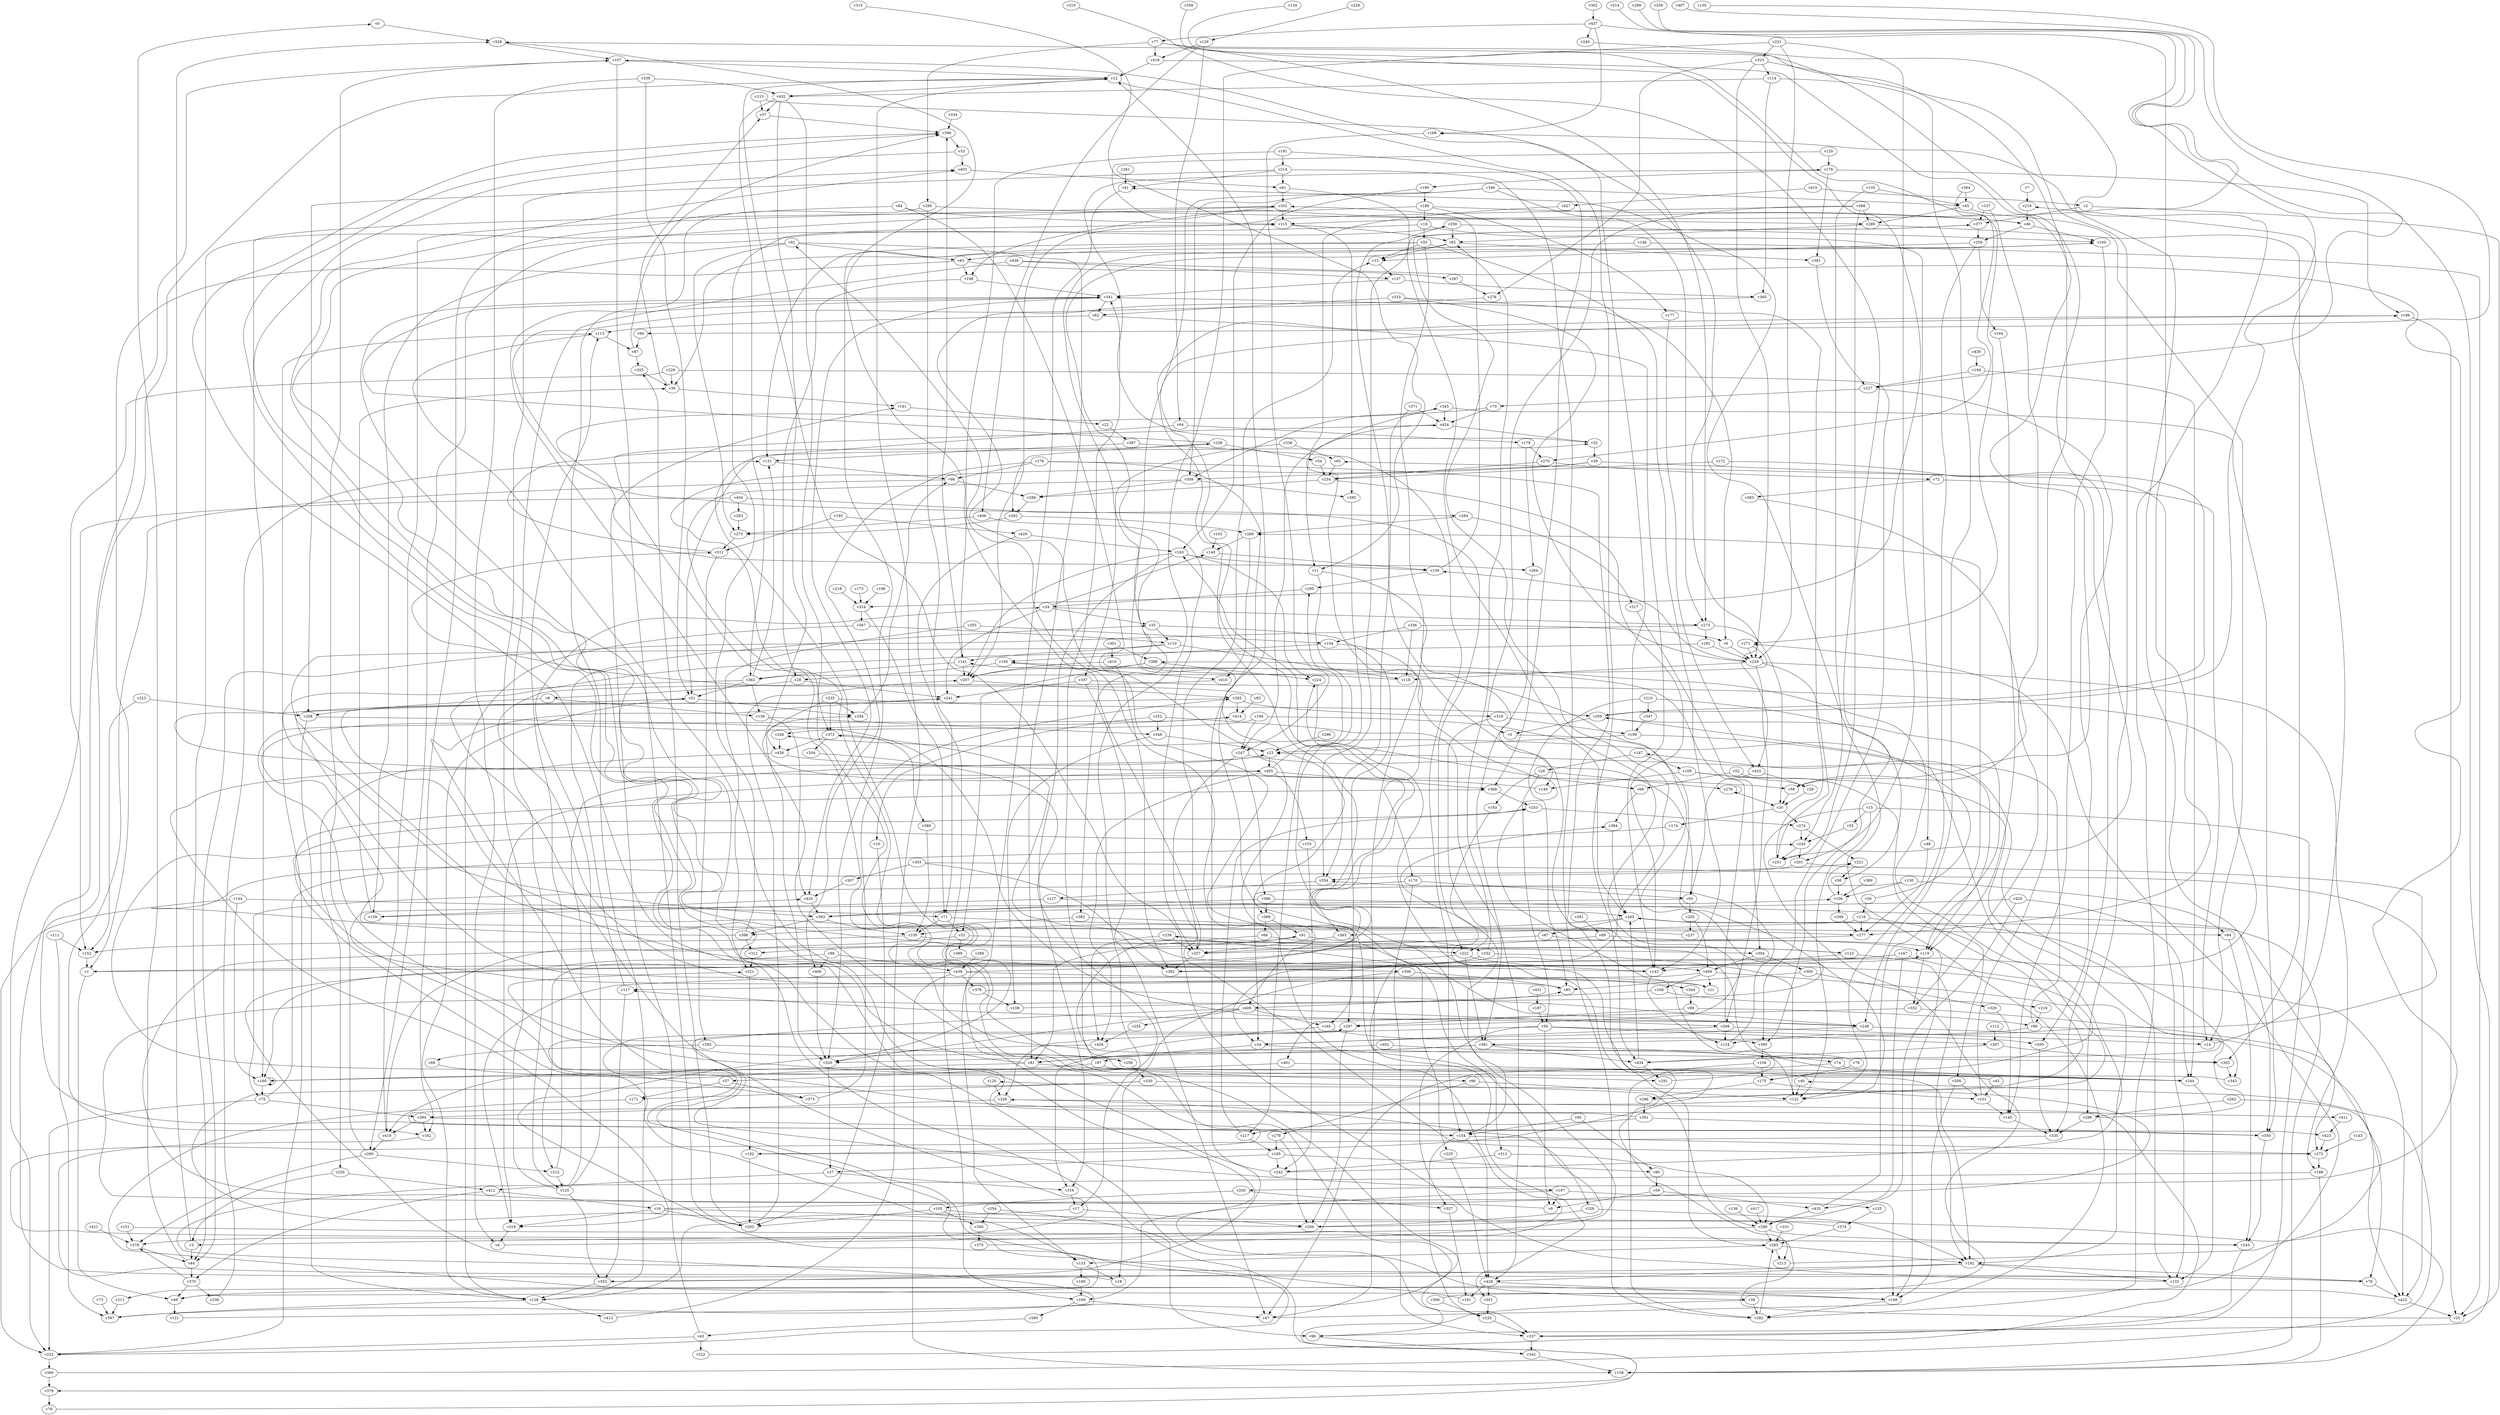 // Benchmark game 649 - 440 vertices
// time_bound: 41
// targets: v399
digraph G {
    v0 [name="v0", player=0];
    v1 [name="v1", player=1];
    v2 [name="v2", player=1];
    v3 [name="v3", player=0];
    v4 [name="v4", player=1];
    v5 [name="v5", player=0];
    v6 [name="v6", player=0];
    v7 [name="v7", player=0];
    v8 [name="v8", player=1];
    v9 [name="v9", player=0];
    v10 [name="v10", player=0];
    v11 [name="v11", player=1];
    v12 [name="v12", player=0];
    v13 [name="v13", player=0];
    v14 [name="v14", player=0];
    v15 [name="v15", player=1];
    v16 [name="v16", player=1];
    v17 [name="v17", player=0];
    v18 [name="v18", player=0];
    v19 [name="v19", player=0];
    v20 [name="v20", player=1];
    v21 [name="v21", player=1];
    v22 [name="v22", player=0];
    v23 [name="v23", player=1];
    v24 [name="v24", player=1];
    v25 [name="v25", player=0];
    v26 [name="v26", player=0];
    v27 [name="v27", player=0];
    v28 [name="v28", player=0];
    v29 [name="v29", player=1];
    v30 [name="v30", player=0];
    v31 [name="v31", player=1];
    v32 [name="v32", player=0];
    v33 [name="v33", player=0];
    v34 [name="v34", player=0];
    v35 [name="v35", player=1];
    v36 [name="v36", player=0];
    v37 [name="v37", player=1];
    v38 [name="v38", player=1];
    v39 [name="v39", player=1];
    v40 [name="v40", player=0];
    v41 [name="v41", player=1];
    v42 [name="v42", player=0];
    v43 [name="v43", player=0];
    v44 [name="v44", player=1];
    v45 [name="v45", player=0];
    v46 [name="v46", player=0];
    v47 [name="v47", player=0];
    v48 [name="v48", player=1];
    v49 [name="v49", player=0];
    v50 [name="v50", player=1];
    v51 [name="v51", player=0];
    v52 [name="v52", player=1];
    v53 [name="v53", player=1];
    v54 [name="v54", player=1];
    v55 [name="v55", player=0];
    v56 [name="v56", player=0];
    v57 [name="v57", player=0];
    v58 [name="v58", player=0];
    v59 [name="v59", player=1];
    v60 [name="v60", player=0];
    v61 [name="v61", player=1];
    v62 [name="v62", player=0];
    v63 [name="v63", player=0];
    v64 [name="v64", player=1];
    v65 [name="v65", player=0];
    v66 [name="v66", player=1];
    v67 [name="v67", player=1];
    v68 [name="v68", player=1];
    v69 [name="v69", player=0];
    v70 [name="v70", player=0];
    v71 [name="v71", player=1];
    v72 [name="v72", player=0];
    v73 [name="v73", player=1];
    v74 [name="v74", player=1];
    v75 [name="v75", player=0];
    v76 [name="v76", player=1];
    v77 [name="v77", player=0];
    v78 [name="v78", player=0];
    v79 [name="v79", player=0];
    v80 [name="v80", player=0];
    v81 [name="v81", player=1];
    v82 [name="v82", player=0];
    v83 [name="v83", player=1];
    v84 [name="v84", player=1];
    v85 [name="v85", player=0];
    v86 [name="v86", player=1];
    v87 [name="v87", player=0];
    v88 [name="v88", player=1];
    v89 [name="v89", player=1];
    v90 [name="v90", player=1];
    v91 [name="v91", player=1];
    v92 [name="v92", player=1];
    v93 [name="v93", player=1];
    v94 [name="v94", player=0];
    v95 [name="v95", player=0];
    v96 [name="v96", player=1];
    v97 [name="v97", player=0];
    v98 [name="v98", player=1];
    v99 [name="v99", player=1];
    v100 [name="v100", player=0];
    v101 [name="v101", player=0];
    v102 [name="v102", player=0];
    v103 [name="v103", player=0];
    v104 [name="v104", player=0];
    v105 [name="v105", player=1];
    v106 [name="v106", player=1];
    v107 [name="v107", player=0];
    v108 [name="v108", player=0];
    v109 [name="v109", player=0];
    v110 [name="v110", player=0];
    v111 [name="v111", player=1];
    v112 [name="v112", player=1];
    v113 [name="v113", player=1];
    v114 [name="v114", player=1];
    v115 [name="v115", player=1];
    v116 [name="v116", player=1];
    v117 [name="v117", player=0];
    v118 [name="v118", player=0];
    v119 [name="v119", player=1];
    v120 [name="v120", player=1];
    v121 [name="v121", player=0];
    v122 [name="v122", player=1];
    v123 [name="v123", player=0];
    v124 [name="v124", player=0];
    v125 [name="v125", player=1];
    v126 [name="v126", player=0];
    v127 [name="v127", player=0];
    v128 [name="v128", player=1];
    v129 [name="v129", player=0];
    v130 [name="v130", player=1];
    v131 [name="v131", player=1];
    v132 [name="v132", player=0];
    v133 [name="v133", player=1];
    v134 [name="v134", player=1];
    v135 [name="v135", player=1];
    v136 [name="v136", player=1];
    v137 [name="v137", player=0];
    v138 [name="v138", player=1];
    v139 [name="v139", player=1];
    v140 [name="v140", player=1];
    v141 [name="v141", player=1];
    v142 [name="v142", player=0];
    v143 [name="v143", player=0];
    v144 [name="v144", player=0];
    v145 [name="v145", player=0];
    v146 [name="v146", player=1];
    v147 [name="v147", player=0];
    v148 [name="v148", player=0];
    v149 [name="v149", player=1];
    v150 [name="v150", player=0];
    v151 [name="v151", player=0];
    v152 [name="v152", player=1];
    v153 [name="v153", player=1];
    v154 [name="v154", player=0];
    v155 [name="v155", player=1];
    v156 [name="v156", player=0];
    v157 [name="v157", player=0];
    v158 [name="v158", player=0];
    v159 [name="v159", player=0];
    v160 [name="v160", player=0];
    v161 [name="v161", player=1];
    v162 [name="v162", player=1];
    v163 [name="v163", player=1];
    v164 [name="v164", player=0];
    v165 [name="v165", player=0];
    v166 [name="v166", player=1];
    v167 [name="v167", player=0];
    v168 [name="v168", player=1];
    v169 [name="v169", player=0];
    v170 [name="v170", player=0];
    v171 [name="v171", player=0];
    v172 [name="v172", player=1];
    v173 [name="v173", player=1];
    v174 [name="v174", player=0];
    v175 [name="v175", player=1];
    v176 [name="v176", player=1];
    v177 [name="v177", player=0];
    v178 [name="v178", player=0];
    v179 [name="v179", player=0];
    v180 [name="v180", player=0];
    v181 [name="v181", player=0];
    v182 [name="v182", player=1];
    v183 [name="v183", player=1];
    v184 [name="v184", player=1];
    v185 [name="v185", player=0];
    v186 [name="v186", player=0];
    v187 [name="v187", player=0];
    v188 [name="v188", player=0];
    v189 [name="v189", player=1];
    v190 [name="v190", player=1];
    v191 [name="v191", player=0];
    v192 [name="v192", player=1];
    v193 [name="v193", player=1];
    v194 [name="v194", player=1];
    v195 [name="v195", player=1];
    v196 [name="v196", player=0];
    v197 [name="v197", player=0];
    v198 [name="v198", player=1];
    v199 [name="v199", player=0];
    v200 [name="v200", player=0];
    v201 [name="v201", player=1];
    v202 [name="v202", player=0];
    v203 [name="v203", player=1];
    v204 [name="v204", player=1];
    v205 [name="v205", player=0];
    v206 [name="v206", player=0];
    v207 [name="v207", player=0];
    v208 [name="v208", player=1];
    v209 [name="v209", player=1];
    v210 [name="v210", player=0];
    v211 [name="v211", player=1];
    v212 [name="v212", player=0];
    v213 [name="v213", player=0];
    v214 [name="v214", player=0];
    v215 [name="v215", player=0];
    v216 [name="v216", player=1];
    v217 [name="v217", player=0];
    v218 [name="v218", player=0];
    v219 [name="v219", player=1];
    v220 [name="v220", player=0];
    v221 [name="v221", player=1];
    v222 [name="v222", player=0];
    v223 [name="v223", player=1];
    v224 [name="v224", player=0];
    v225 [name="v225", player=1];
    v226 [name="v226", player=0];
    v227 [name="v227", player=0];
    v228 [name="v228", player=0];
    v229 [name="v229", player=1];
    v230 [name="v230", player=0];
    v231 [name="v231", player=0];
    v232 [name="v232", player=1];
    v233 [name="v233", player=1];
    v234 [name="v234", player=1];
    v235 [name="v235", player=1];
    v236 [name="v236", player=0];
    v237 [name="v237", player=0];
    v238 [name="v238", player=0];
    v239 [name="v239", player=0];
    v240 [name="v240", player=0];
    v241 [name="v241", player=1];
    v242 [name="v242", player=1];
    v243 [name="v243", player=0];
    v244 [name="v244", player=1];
    v245 [name="v245", player=1];
    v246 [name="v246", player=1];
    v247 [name="v247", player=1];
    v248 [name="v248", player=1];
    v249 [name="v249", player=0];
    v250 [name="v250", player=0];
    v251 [name="v251", player=1];
    v252 [name="v252", player=1];
    v253 [name="v253", player=0];
    v254 [name="v254", player=0];
    v255 [name="v255", player=1];
    v256 [name="v256", player=0];
    v257 [name="v257", player=0];
    v258 [name="v258", player=0];
    v259 [name="v259", player=1];
    v260 [name="v260", player=0];
    v261 [name="v261", player=1];
    v262 [name="v262", player=1];
    v263 [name="v263", player=1];
    v264 [name="v264", player=0];
    v265 [name="v265", player=0];
    v266 [name="v266", player=0];
    v267 [name="v267", player=0];
    v268 [name="v268", player=0];
    v269 [name="v269", player=1];
    v270 [name="v270", player=1];
    v271 [name="v271", player=0];
    v272 [name="v272", player=0];
    v273 [name="v273", player=0];
    v274 [name="v274", player=0];
    v275 [name="v275", player=1];
    v276 [name="v276", player=1];
    v277 [name="v277", player=1];
    v278 [name="v278", player=0];
    v279 [name="v279", player=0];
    v280 [name="v280", player=0];
    v281 [name="v281", player=1];
    v282 [name="v282", player=0];
    v283 [name="v283", player=0];
    v284 [name="v284", player=1];
    v285 [name="v285", player=0];
    v286 [name="v286", player=0];
    v287 [name="v287", player=1];
    v288 [name="v288", player=0];
    v289 [name="v289", player=0];
    v290 [name="v290", player=1];
    v291 [name="v291", player=1];
    v292 [name="v292", player=1];
    v293 [name="v293", player=0];
    v294 [name="v294", player=1];
    v295 [name="v295", player=1];
    v296 [name="v296", player=1];
    v297 [name="v297", player=0];
    v298 [name="v298", player=0];
    v299 [name="v299", player=1];
    v300 [name="v300", player=0];
    v301 [name="v301", player=1];
    v302 [name="v302", player=0];
    v303 [name="v303", player=0];
    v304 [name="v304", player=0];
    v305 [name="v305", player=0];
    v306 [name="v306", player=0];
    v307 [name="v307", player=1];
    v308 [name="v308", player=0];
    v309 [name="v309", player=0];
    v310 [name="v310", player=0];
    v311 [name="v311", player=1];
    v312 [name="v312", player=1];
    v313 [name="v313", player=1];
    v314 [name="v314", player=0];
    v315 [name="v315", player=1];
    v316 [name="v316", player=1];
    v317 [name="v317", player=1];
    v318 [name="v318", player=0];
    v319 [name="v319", player=0];
    v320 [name="v320", player=1];
    v321 [name="v321", player=0];
    v322 [name="v322", player=1];
    v323 [name="v323", player=1];
    v324 [name="v324", player=0];
    v325 [name="v325", player=1];
    v326 [name="v326", player=1];
    v327 [name="v327", player=1];
    v328 [name="v328", player=1];
    v329 [name="v329", player=1];
    v330 [name="v330", player=0];
    v331 [name="v331", player=0];
    v332 [name="v332", player=1];
    v333 [name="v333", player=1];
    v334 [name="v334", player=0];
    v335 [name="v335", player=0];
    v336 [name="v336", player=1];
    v337 [name="v337", player=0];
    v338 [name="v338", player=0];
    v339 [name="v339", player=0];
    v340 [name="v340", player=0];
    v341 [name="v341", player=0];
    v342 [name="v342", player=0];
    v343 [name="v343", player=1];
    v344 [name="v344", player=0];
    v345 [name="v345", player=1];
    v346 [name="v346", player=0];
    v347 [name="v347", player=0];
    v348 [name="v348", player=0];
    v349 [name="v349", player=0];
    v350 [name="v350", player=1];
    v351 [name="v351", player=0];
    v352 [name="v352", player=1];
    v353 [name="v353", player=1];
    v354 [name="v354", player=1];
    v355 [name="v355", player=0];
    v356 [name="v356", player=1];
    v357 [name="v357", player=0];
    v358 [name="v358", player=0];
    v359 [name="v359", player=0];
    v360 [name="v360", player=0];
    v361 [name="v361", player=1];
    v362 [name="v362", player=0];
    v363 [name="v363", player=1];
    v364 [name="v364", player=1];
    v365 [name="v365", player=0];
    v366 [name="v366", player=0];
    v367 [name="v367", player=1];
    v368 [name="v368", player=0];
    v369 [name="v369", player=1];
    v370 [name="v370", player=0];
    v371 [name="v371", player=1];
    v372 [name="v372", player=1];
    v373 [name="v373", player=1];
    v374 [name="v374", player=1];
    v375 [name="v375", player=0];
    v376 [name="v376", player=1];
    v377 [name="v377", player=0];
    v378 [name="v378", player=1];
    v379 [name="v379", player=0];
    v380 [name="v380", player=1];
    v381 [name="v381", player=1];
    v382 [name="v382", player=0];
    v383 [name="v383", player=1];
    v384 [name="v384", player=1];
    v385 [name="v385", player=0];
    v386 [name="v386", player=1];
    v387 [name="v387", player=1];
    v388 [name="v388", player=1];
    v389 [name="v389", player=0];
    v390 [name="v390", player=0];
    v391 [name="v391", player=1];
    v392 [name="v392", player=1];
    v393 [name="v393", player=0];
    v394 [name="v394", player=0];
    v395 [name="v395", player=0];
    v396 [name="v396", player=1];
    v397 [name="v397", player=1];
    v398 [name="v398", player=0];
    v399 [name="v399", player=1, target=1];
    v400 [name="v400", player=1];
    v401 [name="v401", player=1];
    v402 [name="v402", player=0];
    v403 [name="v403", player=1];
    v404 [name="v404", player=1];
    v405 [name="v405", player=0];
    v406 [name="v406", player=0];
    v407 [name="v407", player=1];
    v408 [name="v408", player=1];
    v409 [name="v409", player=0];
    v410 [name="v410", player=1];
    v411 [name="v411", player=1];
    v412 [name="v412", player=1];
    v413 [name="v413", player=0];
    v414 [name="v414", player=1];
    v415 [name="v415", player=0];
    v416 [name="v416", player=1];
    v417 [name="v417", player=1];
    v418 [name="v418", player=1];
    v419 [name="v419", player=0];
    v420 [name="v420", player=1];
    v421 [name="v421", player=1];
    v422 [name="v422", player=0];
    v423 [name="v423", player=0];
    v424 [name="v424", player=0];
    v425 [name="v425", player=1];
    v426 [name="v426", player=0];
    v427 [name="v427", player=1];
    v428 [name="v428", player=1];
    v429 [name="v429", player=0];
    v430 [name="v430", player=1];
    v431 [name="v431", player=0];
    v432 [name="v432", player=0];
    v433 [name="v433", player=1];
    v434 [name="v434", player=1];
    v435 [name="v435", player=1];
    v436 [name="v436", player=1];
    v437 [name="v437", player=0];
    v438 [name="v438", player=0];
    v439 [name="v439", player=1];

    v0 -> v328;
    v1 -> v163 [constraint="t mod 2 == 0"];
    v2 -> v25;
    v3 -> v44;
    v4 -> v92 [constraint="t < 13"];
    v5 -> v122 [constraint="t >= 4"];
    v6 -> v229;
    v7 -> v216;
    v8 -> v208;
    v9 -> v85 [constraint="t < 15"];
    v10 -> v203;
    v11 -> v149 [constraint="t < 12"];
    v12 -> v350 [constraint="t >= 4"];
    v13 -> v137;
    v14 -> v216 [constraint="t < 14"];
    v15 -> v49 [constraint="t >= 3"];
    v16 -> v120 [constraint="t mod 4 == 1"];
    v17 -> v128;
    v18 -> v107 [constraint="t >= 1"];
    v19 -> v33;
    v20 -> v274;
    v21 -> v51 [constraint="t mod 4 == 2"];
    v22 -> v387;
    v23 -> v318 [constraint="t < 13"];
    v24 -> v81;
    v25 -> v224 [constraint="t mod 3 == 2"];
    v26 -> v278;
    v27 -> v316;
    v28 -> v8;
    v29 -> v20;
    v30 -> v246 [constraint="t mod 2 == 0"];
    v31 -> v399;
    v32 -> v178 [constraint="t < 12"];
    v33 -> v131;
    v34 -> v35;
    v35 -> v110;
    v36 -> v37;
    v37 -> v396;
    v38 -> v379 [constraint="t >= 4"];
    v39 -> v337 [constraint="t >= 2"];
    v40 -> v122;
    v41 -> v133;
    v42 -> v414 [constraint="t mod 2 == 1"];
    v43 -> v322;
    v44 -> v370;
    v45 -> v289;
    v46 -> v100;
    v47 -> v41 [constraint="t < 13"];
    v48 -> v277;
    v49 -> v121;
    v50 -> v267;
    v51 -> v128;
    v52 -> v68;
    v53 -> v308 [constraint="t mod 5 == 0"];
    v54 -> v234;
    v55 -> v245;
    v56 -> v106;
    v57 -> v373;
    v58 -> v20;
    v59 -> v435;
    v60 -> v87;
    v61 -> v202;
    v62 -> v113;
    v63 -> v287;
    v64 -> v51;
    v65 -> v234;
    v66 -> v332;
    v67 -> v119;
    v68 -> v384;
    v69 -> v411 [constraint="t < 9"];
    v70 -> v264 [constraint="t < 10"];
    v71 -> v31;
    v72 -> v14;
    v73 -> v397;
    v74 -> v47;
    v75 -> v394;
    v76 -> v424 [constraint="t >= 4"];
    v77 -> v251 [constraint="t < 7"];
    v78 -> v422;
    v79 -> v396 [constraint="t mod 2 == 0"];
    v80 -> v59;
    v81 -> v341 [constraint="t < 15"];
    v82 -> v381;
    v83 -> v311 [constraint="t >= 4"];
    v84 -> v305 [constraint="t < 12"];
    v85 -> v106 [constraint="t < 14"];
    v86 -> v422;
    v87 -> v325;
    v88 -> v400;
    v89 -> v257;
    v90 -> v396 [constraint="t mod 2 == 0"];
    v91 -> v123;
    v92 -> v159;
    v93 -> v320 [constraint="t >= 5"];
    v94 -> v243;
    v95 -> v154;
    v96 -> v279;
    v97 -> v341;
    v98 -> v162 [constraint="t < 6"];
    v99 -> v297;
    v100 -> v248 [constraint="t < 11"];
    v101 -> v145;
    v102 -> v384 [constraint="t mod 3 == 0"];
    v103 -> v140;
    v104 -> v170;
    v105 -> v158 [constraint="t >= 1"];
    v106 -> v221;
    v107 -> v203;
    v108 -> v195 [constraint="t < 5"];
    v109 -> v434 [constraint="t >= 2"];
    v110 -> v408 [constraint="t < 8"];
    v111 -> v152;
    v112 -> v267;
    v113 -> v38 [constraint="t mod 3 == 2"];
    v114 -> v365;
    v115 -> v385;
    v116 -> v277;
    v117 -> v353;
    v118 -> v100 [constraint="t >= 5"];
    v119 -> v352;
    v120 -> v249;
    v121 -> v119 [constraint="t mod 4 == 2"];
    v122 -> v423 [constraint="t mod 5 == 1"];
    v123 -> v202 [constraint="t >= 4"];
    v124 -> v354;
    v125 -> v403;
    v126 -> v418;
    v127 -> v265;
    v128 -> v413;
    v129 -> v46 [constraint="t mod 3 == 0"];
    v130 -> v60 [constraint="t mod 5 == 4"];
    v131 -> v98;
    v132 -> v12 [constraint="t < 8"];
    v133 -> v180;
    v134 -> v271 [constraint="t >= 1"];
    v135 -> v45;
    v136 -> v290;
    v137 -> v365;
    v138 -> v348 [constraint="t mod 5 == 0"];
    v139 -> v202;
    v140 -> v139;
    v141 -> v362;
    v142 -> v372 [constraint="t >= 3"];
    v143 -> v272;
    v144 -> v71;
    v145 -> v335;
    v146 -> v63;
    v147 -> v26;
    v148 -> v282;
    v149 -> v294 [constraint="t mod 4 == 1"];
    v150 -> v24;
    v151 -> v213 [constraint="t mod 3 == 0"];
    v152 -> v1;
    v153 -> v242;
    v154 -> v272;
    v155 -> v374;
    v156 -> v175;
    v157 -> v352;
    v158 -> v265;
    v159 -> v425 [constraint="t < 6"];
    v160 -> v75;
    v161 -> v22;
    v162 -> v78 [constraint="t >= 5"];
    v163 -> v139;
    v164 -> v119;
    v165 -> v316;
    v166 -> v409;
    v167 -> v351 [constraint="t < 15"];
    v168 -> v247;
    v169 -> v47;
    v170 -> v93;
    v171 -> v148 [constraint="t < 11"];
    v172 -> v335;
    v173 -> v324;
    v174 -> v244 [constraint="t < 13"];
    v175 -> v101;
    v176 -> v98;
    v177 -> v433;
    v178 -> v190;
    v179 -> v270;
    v180 -> v169;
    v181 -> v297 [constraint="t < 10"];
    v182 -> v378 [constraint="t mod 4 == 3"];
    v183 -> v154;
    v184 -> v246;
    v185 -> v27;
    v186 -> v25;
    v187 -> v50;
    v188 -> v78 [constraint="t >= 1"];
    v189 -> v46 [constraint="t >= 3"];
    v190 -> v189;
    v191 -> v141;
    v192 -> v428;
    v193 -> v311;
    v194 -> v244;
    v195 -> v28;
    v196 -> v324;
    v197 -> v148;
    v198 -> v28;
    v199 -> v23;
    v200 -> v335;
    v201 -> v422;
    v202 -> v198;
    v203 -> v207;
    v204 -> v160 [constraint="t mod 2 == 1"];
    v205 -> v237;
    v206 -> v239 [constraint="t < 5"];
    v207 -> v285;
    v208 -> v248 [constraint="t >= 3"];
    v209 -> v65 [constraint="t < 12"];
    v210 -> v347;
    v211 -> v397;
    v212 -> v113;
    v213 -> v168 [constraint="t >= 4"];
    v214 -> v61;
    v215 -> v433 [constraint="t >= 4"];
    v216 -> v46;
    v217 -> v253;
    v218 -> v324;
    v219 -> v86;
    v220 -> v412;
    v221 -> v56;
    v222 -> v361;
    v223 -> v208;
    v224 -> v68 [constraint="t >= 2"];
    v225 -> v428;
    v226 -> v36;
    v227 -> v200;
    v228 -> v126 [constraint="t mod 4 == 2"];
    v229 -> v139;
    v230 -> v152;
    v231 -> v17;
    v232 -> v360;
    v233 -> v337;
    v234 -> v288;
    v235 -> v372;
    v236 -> v131;
    v237 -> v241 [constraint="t < 5"];
    v238 -> v341 [constraint="t >= 5"];
    v239 -> v222;
    v240 -> v277 [constraint="t < 9"];
    v241 -> v197 [constraint="t < 12"];
    v242 -> v209 [constraint="t >= 4"];
    v243 -> v337;
    v244 -> v359 [constraint="t mod 4 == 0"];
    v245 -> v251;
    v246 -> v436;
    v247 -> v386;
    v248 -> v117 [constraint="t >= 2"];
    v249 -> v394;
    v250 -> v105;
    v251 -> v341;
    v252 -> v361;
    v253 -> v274;
    v254 -> v340;
    v255 -> v426;
    v256 -> v321 [constraint="t >= 2"];
    v257 -> v13;
    v258 -> v115 [constraint="t mod 5 == 2"];
    v259 -> v122;
    v260 -> v212;
    v261 -> v89;
    v262 -> v298;
    v263 -> v275;
    v264 -> v428;
    v265 -> v67;
    v266 -> v439;
    v267 -> v434;
    v268 -> v124;
    v269 -> v140;
    v270 -> v234;
    v271 -> v362 [constraint="t < 5"];
    v272 -> v188;
    v273 -> v182;
    v274 -> v245;
    v275 -> v311;
    v276 -> v409 [constraint="t mod 4 == 3"];
    v277 -> v155 [constraint="t < 6"];
    v278 -> v20;
    v279 -> v206;
    v280 -> v128;
    v281 -> v41;
    v282 -> v283;
    v283 -> v213;
    v284 -> v317;
    v285 -> v58 [constraint="t < 13"];
    v286 -> v388 [constraint="t < 8"];
    v287 -> v276;
    v288 -> v292;
    v289 -> v82;
    v290 -> v243;
    v291 -> v345 [constraint="t < 7"];
    v292 -> v269;
    v293 -> v256;
    v294 -> v98;
    v295 -> v34;
    v296 -> v23;
    v297 -> v232 [constraint="t >= 2"];
    v298 -> v147 [constraint="t mod 3 == 1"];
    v299 -> v227 [constraint="t < 14"];
    v300 -> v329;
    v301 -> v388;
    v302 -> v437;
    v303 -> v124 [constraint="t < 11"];
    v304 -> v300;
    v305 -> v343;
    v306 -> v271 [constraint="t < 9"];
    v307 -> v425;
    v308 -> v85;
    v309 -> v102 [constraint="t mod 5 == 1"];
    v310 -> v286 [constraint="t >= 4"];
    v311 -> v238 [constraint="t >= 1"];
    v312 -> v321;
    v313 -> v242;
    v314 -> v209 [constraint="t mod 2 == 1"];
    v315 -> v11 [constraint="t >= 1"];
    v316 -> v17;
    v317 -> v304;
    v318 -> v4;
    v319 -> v199;
    v320 -> v27;
    v321 -> v102;
    v322 -> v249 [constraint="t >= 5"];
    v323 -> v114;
    v324 -> v367;
    v325 -> v36;
    v326 -> v206;
    v327 -> v181;
    v328 -> v272 [constraint="t mod 2 == 1"];
    v329 -> v145;
    v330 -> v206 [constraint="t >= 1"];
    v331 -> v283;
    v332 -> v24;
    v333 -> v229 [constraint="t < 13"];
    v334 -> v396;
    v335 -> v243 [constraint="t >= 3"];
    v336 -> v104;
    v337 -> v342;
    v338 -> v65;
    v339 -> v51;
    v340 -> v375;
    v341 -> v62;
    v342 -> v158;
    v343 -> v91 [constraint="t >= 4"];
    v344 -> v99;
    v345 -> v350;
    v346 -> v309;
    v347 -> v199;
    v348 -> v23;
    v349 -> v277;
    v350 -> v243;
    v351 -> v233;
    v352 -> v272;
    v353 -> v341 [constraint="t mod 2 == 0"];
    v354 -> v127;
    v355 -> v104;
    v356 -> v148;
    v357 -> v1 [constraint="t mod 2 == 0"];
    v358 -> v324 [constraint="t < 13"];
    v359 -> v82;
    v360 -> v40 [constraint="t >= 3"];
    v361 -> v74;
    v362 -> v393 [constraint="t mod 5 == 1"];
    v363 -> v225;
    v364 -> v270 [constraint="t mod 2 == 1"];
    v365 -> v284 [constraint="t mod 3 == 2"];
    v366 -> v289;
    v367 -> v110;
    v368 -> v253;
    v369 -> v91 [constraint="t < 6"];
    v370 -> v236;
    v371 -> v354;
    v372 -> v436;
    v373 -> v368 [constraint="t >= 5"];
    v374 -> v253 [constraint="t mod 2 == 0"];
    v375 -> v186 [constraint="t mod 3 == 1"];
    v376 -> v248 [constraint="t >= 3"];
    v377 -> v297 [constraint="t >= 5"];
    v378 -> v44;
    v379 -> v79;
    v380 -> v230;
    v381 -> v227;
    v382 -> v398;
    v383 -> v58 [constraint="t < 5"];
    v384 -> v265;
    v385 -> v363;
    v386 -> v393;
    v387 -> v154;
    v388 -> v207 [constraint="t >= 3"];
    v389 -> v106;
    v390 -> v43;
    v391 -> v403 [constraint="t mod 3 == 2"];
    v392 -> v377 [constraint="t < 6"];
    v393 -> v398;
    v394 -> v419;
    v395 -> v156;
    v396 -> v53;
    v397 -> v32 [constraint="t >= 2"];
    v398 -> v221 [constraint="t >= 5"];
    v399 -> v175 [constraint="t < 10"];
    v400 -> v320;
    v401 -> v419;
    v402 -> v122;
    v403 -> v61;
    v404 -> v222;
    v405 -> v153;
    v406 -> v275;
    v407 -> v90 [constraint="t >= 5"];
    v408 -> v117;
    v409 -> v291 [constraint="t < 15"];
    v410 -> v21 [constraint="t >= 4"];
    v411 -> v423;
    v412 -> v16;
    v413 -> v12;
    v414 -> v277 [constraint="t < 12"];
    v415 -> v2;
    v416 -> v207;
    v417 -> v290;
    v418 -> v58 [constraint="t >= 3"];
    v419 -> v260;
    v420 -> v393;
    v421 -> v378;
    v422 -> v211 [constraint="t >= 5"];
    v423 -> v272;
    v424 -> v32;
    v425 -> v393;
    v426 -> v49 [constraint="t < 13"];
    v427 -> v11;
    v428 -> v351;
    v429 -> v169;
    v430 -> v194;
    v431 -> v187;
    v432 -> v362;
    v433 -> v93;
    v434 -> v265;
    v435 -> v290;
    v436 -> v405;
    v437 -> v282;
    v438 -> v250 [constraint="t < 10"];
    v439 -> v186 [constraint="t < 11"];
    v439 -> v376;
    v436 -> v220;
    v439 -> v318;
    v64 -> v179;
    v144 -> v160;
    v33 -> v47;
    v239 -> v426;
    v116 -> v356;
    v102 -> v203;
    v167 -> v422;
    v345 -> v424;
    v66 -> v81;
    v33 -> v142;
    v369 -> v66;
    v126 -> v406;
    v259 -> v13;
    v91 -> v312;
    v271 -> v229;
    v201 -> v354;
    v139 -> v295;
    v388 -> v31;
    v34 -> v241;
    v420 -> v244;
    v245 -> v201;
    v150 -> v106;
    v96 -> v122;
    v249 -> v326;
    v192 -> v132;
    v238 -> v54;
    v110 -> v141;
    v432 -> v37;
    v160 -> v160;
    v306 -> v233;
    v144 -> v232;
    v205 -> v408;
    v235 -> v436;
    v156 -> v282;
    v167 -> v392;
    v301 -> v416;
    v324 -> v71;
    v182 -> v229;
    v100 -> v145;
    v51 -> v294;
    v361 -> v97;
    v265 -> v132;
    v428 -> v181;
    v191 -> v214;
    v20 -> v174;
    v43 -> v161;
    v267 -> v305;
    v336 -> v6;
    v370 -> v49;
    v404 -> v232;
    v432 -> v320;
    v50 -> v327;
    v293 -> v69;
    v361 -> v434;
    v394 -> v162;
    v190 -> v163;
    v15 -> v122;
    v284 -> v269;
    v359 -> v100;
    v71 -> v230;
    v50 -> v200;
    v394 -> v154;
    v226 -> v395;
    v428 -> v148;
    v11 -> v217;
    v319 -> v222;
    v259 -> v164;
    v15 -> v337;
    v93 -> v205;
    v189 -> v19;
    v360 -> v379;
    v398 -> v312;
    v74 -> v244;
    v24 -> v313;
    v176 -> v283;
    v113 -> v87;
    v57 -> v171;
    v222 -> v142;
    v362 -> v51;
    v210 -> v395;
    v386 -> v369;
    v104 -> v195;
    v265 -> v230;
    v229 -> v118;
    v409 -> v268;
    v114 -> v248;
    v366 -> v251;
    v215 -> v37;
    v433 -> v29;
    v208 -> v128;
    v32 -> v39;
    v279 -> v185;
    v352 -> v401;
    v128 -> v397;
    v303 -> v307;
    v185 -> v242;
    v97 -> v96;
    v75 -> v245;
    v46 -> v259;
    v17 -> v206;
    v135 -> v245;
    v223 -> v152;
    v338 -> v357;
    v387 -> v131;
    v16 -> v133;
    v260 -> v378;
    v415 -> v427;
    v405 -> v295;
    v386 -> v350;
    v391 -> v350;
    v214 -> v41;
    v197 -> v169;
    v405 -> v318;
    v231 -> v201;
    v280 -> v71;
    v125 -> v34;
    v26 -> v50;
    v16 -> v318;
    v2 -> v377;
    v346 -> v45;
    v191 -> v368;
    v364 -> v45;
    v328 -> v107;
    v59 -> v9;
    v309 -> v385;
    v44 -> v0;
    v110 -> v118;
    v404 -> v263;
    v189 -> v160;
    v405 -> v368;
    v167 -> v435;
    v123 -> v142;
    v300 -> v85;
    v199 -> v107;
    v33 -> v320;
    v193 -> v429;
    v362 -> v131;
    v424 -> v247;
    v209 -> v119;
    v408 -> v192;
    v239 -> v257;
    v420 -> v290;
    v363 -> v257;
    v391 -> v217;
    v435 -> v269;
    v147 -> v109;
    v289 -> v305;
    v81 -> v160;
    v189 -> v177;
    v16 -> v203;
    v333 -> v6;
    v163 -> v224;
    v114 -> v432;
    v232 -> v113;
    v247 -> v257;
    v99 -> v86;
    v366 -> v5;
    v31 -> v332;
    v197 -> v9;
    v195 -> v410;
    v254 -> v90;
    v273 -> v44;
    v412 -> v370;
    v123 -> v192;
    v226 -> v152;
    v194 -> v227;
    v126 -> v64;
    v227 -> v70;
    v67 -> v257;
    v157 -> v377;
    v229 -> v268;
    v170 -> v337;
    v81 -> v192;
    v137 -> v341;
    v429 -> v163;
    v86 -> v361;
    v146 -> v25;
    v229 -> v251;
    v92 -> v81;
    v247 -> v93;
    v359 -> v260;
    v346 -> v273;
    v348 -> v108;
    v50 -> v249;
    v362 -> v138;
    v163 -> v207;
    v199 -> v119;
    v105 -> v203;
    v184 -> v265;
    v88 -> v439;
    v84 -> v162;
    v184 -> v247;
    v273 -> v20;
    v12 -> v434;
    v105 -> v340;
    v313 -> v290;
    v418 -> v12;
    v125 -> v23;
    v75 -> v232;
    v262 -> v78;
    v260 -> v107;
    v97 -> v57;
    v86 -> v23;
    v406 -> v257;
    v366 -> v207;
    v252 -> v10;
    v439 -> v344;
    v231 -> v229;
    v231 -> v323;
    v283 -> v133;
    v248 -> v24;
    v437 -> v168;
    v346 -> v382;
    v39 -> v132;
    v269 -> v410;
    v248 -> v343;
    v388 -> v224;
    v374 -> v283;
    v229 -> v188;
    v95 -> v80;
    v178 -> v381;
    v179 -> v264;
    v28 -> v241;
    v256 -> v330;
    v209 -> v5;
    v175 -> v286;
    v214 -> v208;
    v30 -> v116;
    v268 -> v141;
    v3 -> v328;
    v84 -> v115;
    v23 -> v405;
    v401 -> v244;
    v154 -> v428;
    v377 -> v259;
    v176 -> v400;
    v393 -> v230;
    v62 -> v142;
    v150 -> v94;
    v357 -> v241;
    v214 -> v282;
    v292 -> v275;
    v172 -> v234;
    v98 -> v288;
    v438 -> v137;
    v202 -> v115;
    v416 -> v392;
    v1 -> v49;
    v154 -> v233;
    v83 -> v414;
    v333 -> v62;
    v290 -> v283;
    v133 -> v18;
    v12 -> v432;
    v210 -> v85;
    v230 -> v304;
    v106 -> v349;
    v409 -> v320;
    v92 -> v275;
    v355 -> v321;
    v109 -> v56;
    v90 -> v342;
    v250 -> v327;
    v409 -> v165;
    v370 -> v378;
    v238 -> v292;
    v203 -> v325;
    v35 -> v297;
    v330 -> v171;
    v372 -> v380;
    v235 -> v209;
    v297 -> v206;
    v138 -> v425;
    v169 -> v390;
    v408 -> v166;
    v357 -> v47;
    v298 -> v335;
    v141 -> v396;
    v345 -> v309;
    v434 -> v291;
    v339 -> v432;
    v437 -> v77;
    v432 -> v372;
    v323 -> v298;
    v220 -> v3;
    v107 -> v12;
    v129 -> v178;
    v402 -> v81;
    v52 -> v29;
    v257 -> v392;
    v326 -> v192;
    v77 -> v280;
    v422 -> v25;
    v19 -> v48;
    v101 -> v328;
    v398 -> v115;
    v117 -> v35;
    v87 -> v396;
    v63 -> v198;
    v33 -> v13;
    v367 -> v128;
    v142 -> v124;
    v280 -> v289;
    v244 -> v132;
    v405 -> v426;
    v234 -> v142;
    v192 -> v78;
    v31 -> v419;
    v438 -> v125;
    v165 -> v395;
    v336 -> v118;
    v285 -> v319;
    v166 -> v219;
    v116 -> v363;
    v72 -> v383;
    v409 -> v255;
    v371 -> v424;
    v270 -> v72;
    v353 -> v128;
    v170 -> v75;
    v141 -> v207;
    v42 -> v101;
    v323 -> v229;
    v290 -> v3;
    v332 -> v122;
    v50 -> v9;
    v43 -> v232;
    v176 -> v369;
    v439 -> v158;
    v278 -> v278;
    v341 -> v425;
    v268 -> v24;
    v77 -> v418;
    v283 -> v192;
    v26 -> v183;
    v36 -> v161;
    v408 -> v21;
    v303 -> v392;
    v38 -> v282;
    v15 -> v55;
    v217 -> v185;
    v19 -> v44;
    v437 -> v240;
    v376 -> v108;
    v111 -> v397;
    v274 -> v221;
    v185 -> v80;
    v330 -> v290;
    v39 -> v309;
    v115 -> v82;
    v53 -> v403;
    v252 -> v348;
    v61 -> v354;
    v222 -> v212;
    v332 -> v82;
    v163 -> v316;
    v286 -> v391;
    v356 -> v101;
    v82 -> v36;
    v309 -> v288;
    v109 -> v149;
    v242 -> v12;
    v372 -> v204;
    v76 -> v175;
    v339 -> v4;
    v188 -> v158;
    v178 -> v186;
    v8 -> v138;
    v235 -> v294;
    v70 -> v424;
    v323 -> v276;
    v82 -> v13;
    v212 -> v125;
    v89 -> v148;
    v285 -> v414;
    v159 -> v36;
    v151 -> v378;
    v382 -> v165;
    v34 -> v273;
    v311 -> v293;
    v45 -> v14;
    v27 -> v412;
    v308 -> v18;
    v92 -> v63;
    v63 -> v1;
    v88 -> v160;
    v127 -> v159;
    v304 -> v408;
    v268 -> v14;
    v125 -> v353;
    v71 -> v94;
    v361 -> v320;
    v192 -> v353;
    v373 -> v285;
    v34 -> v140;
    v198 -> v341;
    v77 -> v273;
    v419 -> v202;
}
